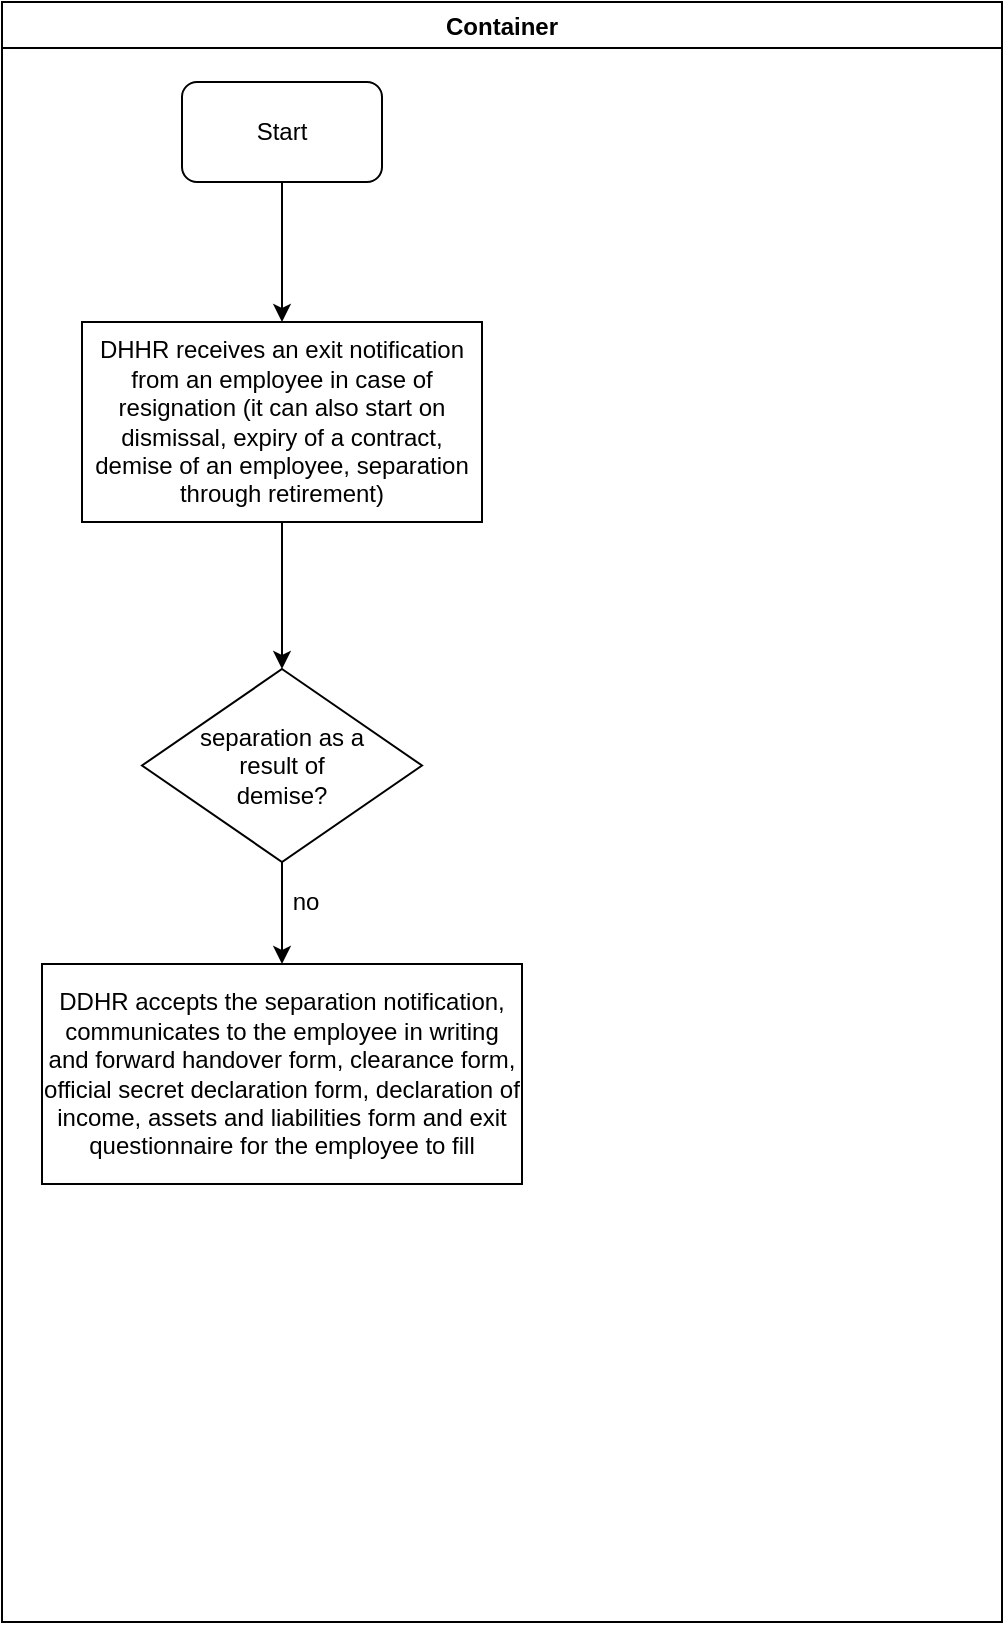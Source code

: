 <mxfile version="14.2.2" type="github">
  <diagram id="UjTeMjbBinCN1z3YxP9T" name="Page-1">
    <mxGraphModel dx="1038" dy="547" grid="1" gridSize="10" guides="1" tooltips="1" connect="1" arrows="1" fold="1" page="1" pageScale="1" pageWidth="1169" pageHeight="827" math="0" shadow="0">
      <root>
        <mxCell id="0" />
        <mxCell id="1" parent="0" />
        <mxCell id="A6qGCwG35JQ3KSKp7gHD-1" value="Container" style="swimlane;" vertex="1" parent="1">
          <mxGeometry x="10" y="10" width="500" height="810" as="geometry" />
        </mxCell>
        <mxCell id="A6qGCwG35JQ3KSKp7gHD-2" value="Start" style="rounded=1;whiteSpace=wrap;html=1;" vertex="1" parent="A6qGCwG35JQ3KSKp7gHD-1">
          <mxGeometry x="90" y="40" width="100" height="50" as="geometry" />
        </mxCell>
        <mxCell id="A6qGCwG35JQ3KSKp7gHD-5" value="DHHR receives an exit notification from an employee in case of resignation (it can also start on dismissal, expiry of a contract, demise of an employee, separation through retirement)" style="rounded=0;whiteSpace=wrap;html=1;" vertex="1" parent="A6qGCwG35JQ3KSKp7gHD-1">
          <mxGeometry x="40" y="160" width="200" height="100" as="geometry" />
        </mxCell>
        <mxCell id="A6qGCwG35JQ3KSKp7gHD-4" value="" style="edgeStyle=orthogonalEdgeStyle;rounded=0;orthogonalLoop=1;jettySize=auto;html=1;entryX=0.5;entryY=0;entryDx=0;entryDy=0;" edge="1" parent="A6qGCwG35JQ3KSKp7gHD-1" source="A6qGCwG35JQ3KSKp7gHD-2" target="A6qGCwG35JQ3KSKp7gHD-5">
          <mxGeometry relative="1" as="geometry">
            <mxPoint x="140" y="165" as="targetPoint" />
          </mxGeometry>
        </mxCell>
        <mxCell id="A6qGCwG35JQ3KSKp7gHD-6" value="&lt;div&gt;separation as a &lt;br&gt;&lt;/div&gt;&lt;div&gt;result of&lt;/div&gt;&lt;div&gt;demise?&lt;br&gt;&lt;/div&gt;" style="rhombus;whiteSpace=wrap;html=1;rounded=0;" vertex="1" parent="A6qGCwG35JQ3KSKp7gHD-1">
          <mxGeometry x="70" y="333.5" width="140" height="96.5" as="geometry" />
        </mxCell>
        <mxCell id="A6qGCwG35JQ3KSKp7gHD-7" value="" style="edgeStyle=orthogonalEdgeStyle;rounded=0;orthogonalLoop=1;jettySize=auto;html=1;" edge="1" parent="A6qGCwG35JQ3KSKp7gHD-1" source="A6qGCwG35JQ3KSKp7gHD-5" target="A6qGCwG35JQ3KSKp7gHD-6">
          <mxGeometry relative="1" as="geometry" />
        </mxCell>
        <mxCell id="A6qGCwG35JQ3KSKp7gHD-8" value="DDHR accepts the separation notification, communicates to the employee in writing and forward handover form, clearance form, official secret declaration form, declaration of income, assets and liabilities form and exit questionnaire for the employee to fill" style="whiteSpace=wrap;html=1;rounded=0;" vertex="1" parent="A6qGCwG35JQ3KSKp7gHD-1">
          <mxGeometry x="20" y="481" width="240" height="110" as="geometry" />
        </mxCell>
        <mxCell id="A6qGCwG35JQ3KSKp7gHD-9" value="" style="edgeStyle=orthogonalEdgeStyle;rounded=0;orthogonalLoop=1;jettySize=auto;html=1;" edge="1" parent="A6qGCwG35JQ3KSKp7gHD-1" source="A6qGCwG35JQ3KSKp7gHD-6" target="A6qGCwG35JQ3KSKp7gHD-8">
          <mxGeometry relative="1" as="geometry" />
        </mxCell>
        <mxCell id="A6qGCwG35JQ3KSKp7gHD-10" value="no" style="text;html=1;strokeColor=none;fillColor=none;align=center;verticalAlign=middle;whiteSpace=wrap;rounded=0;" vertex="1" parent="A6qGCwG35JQ3KSKp7gHD-1">
          <mxGeometry x="132" y="440" width="40" height="20" as="geometry" />
        </mxCell>
      </root>
    </mxGraphModel>
  </diagram>
</mxfile>
